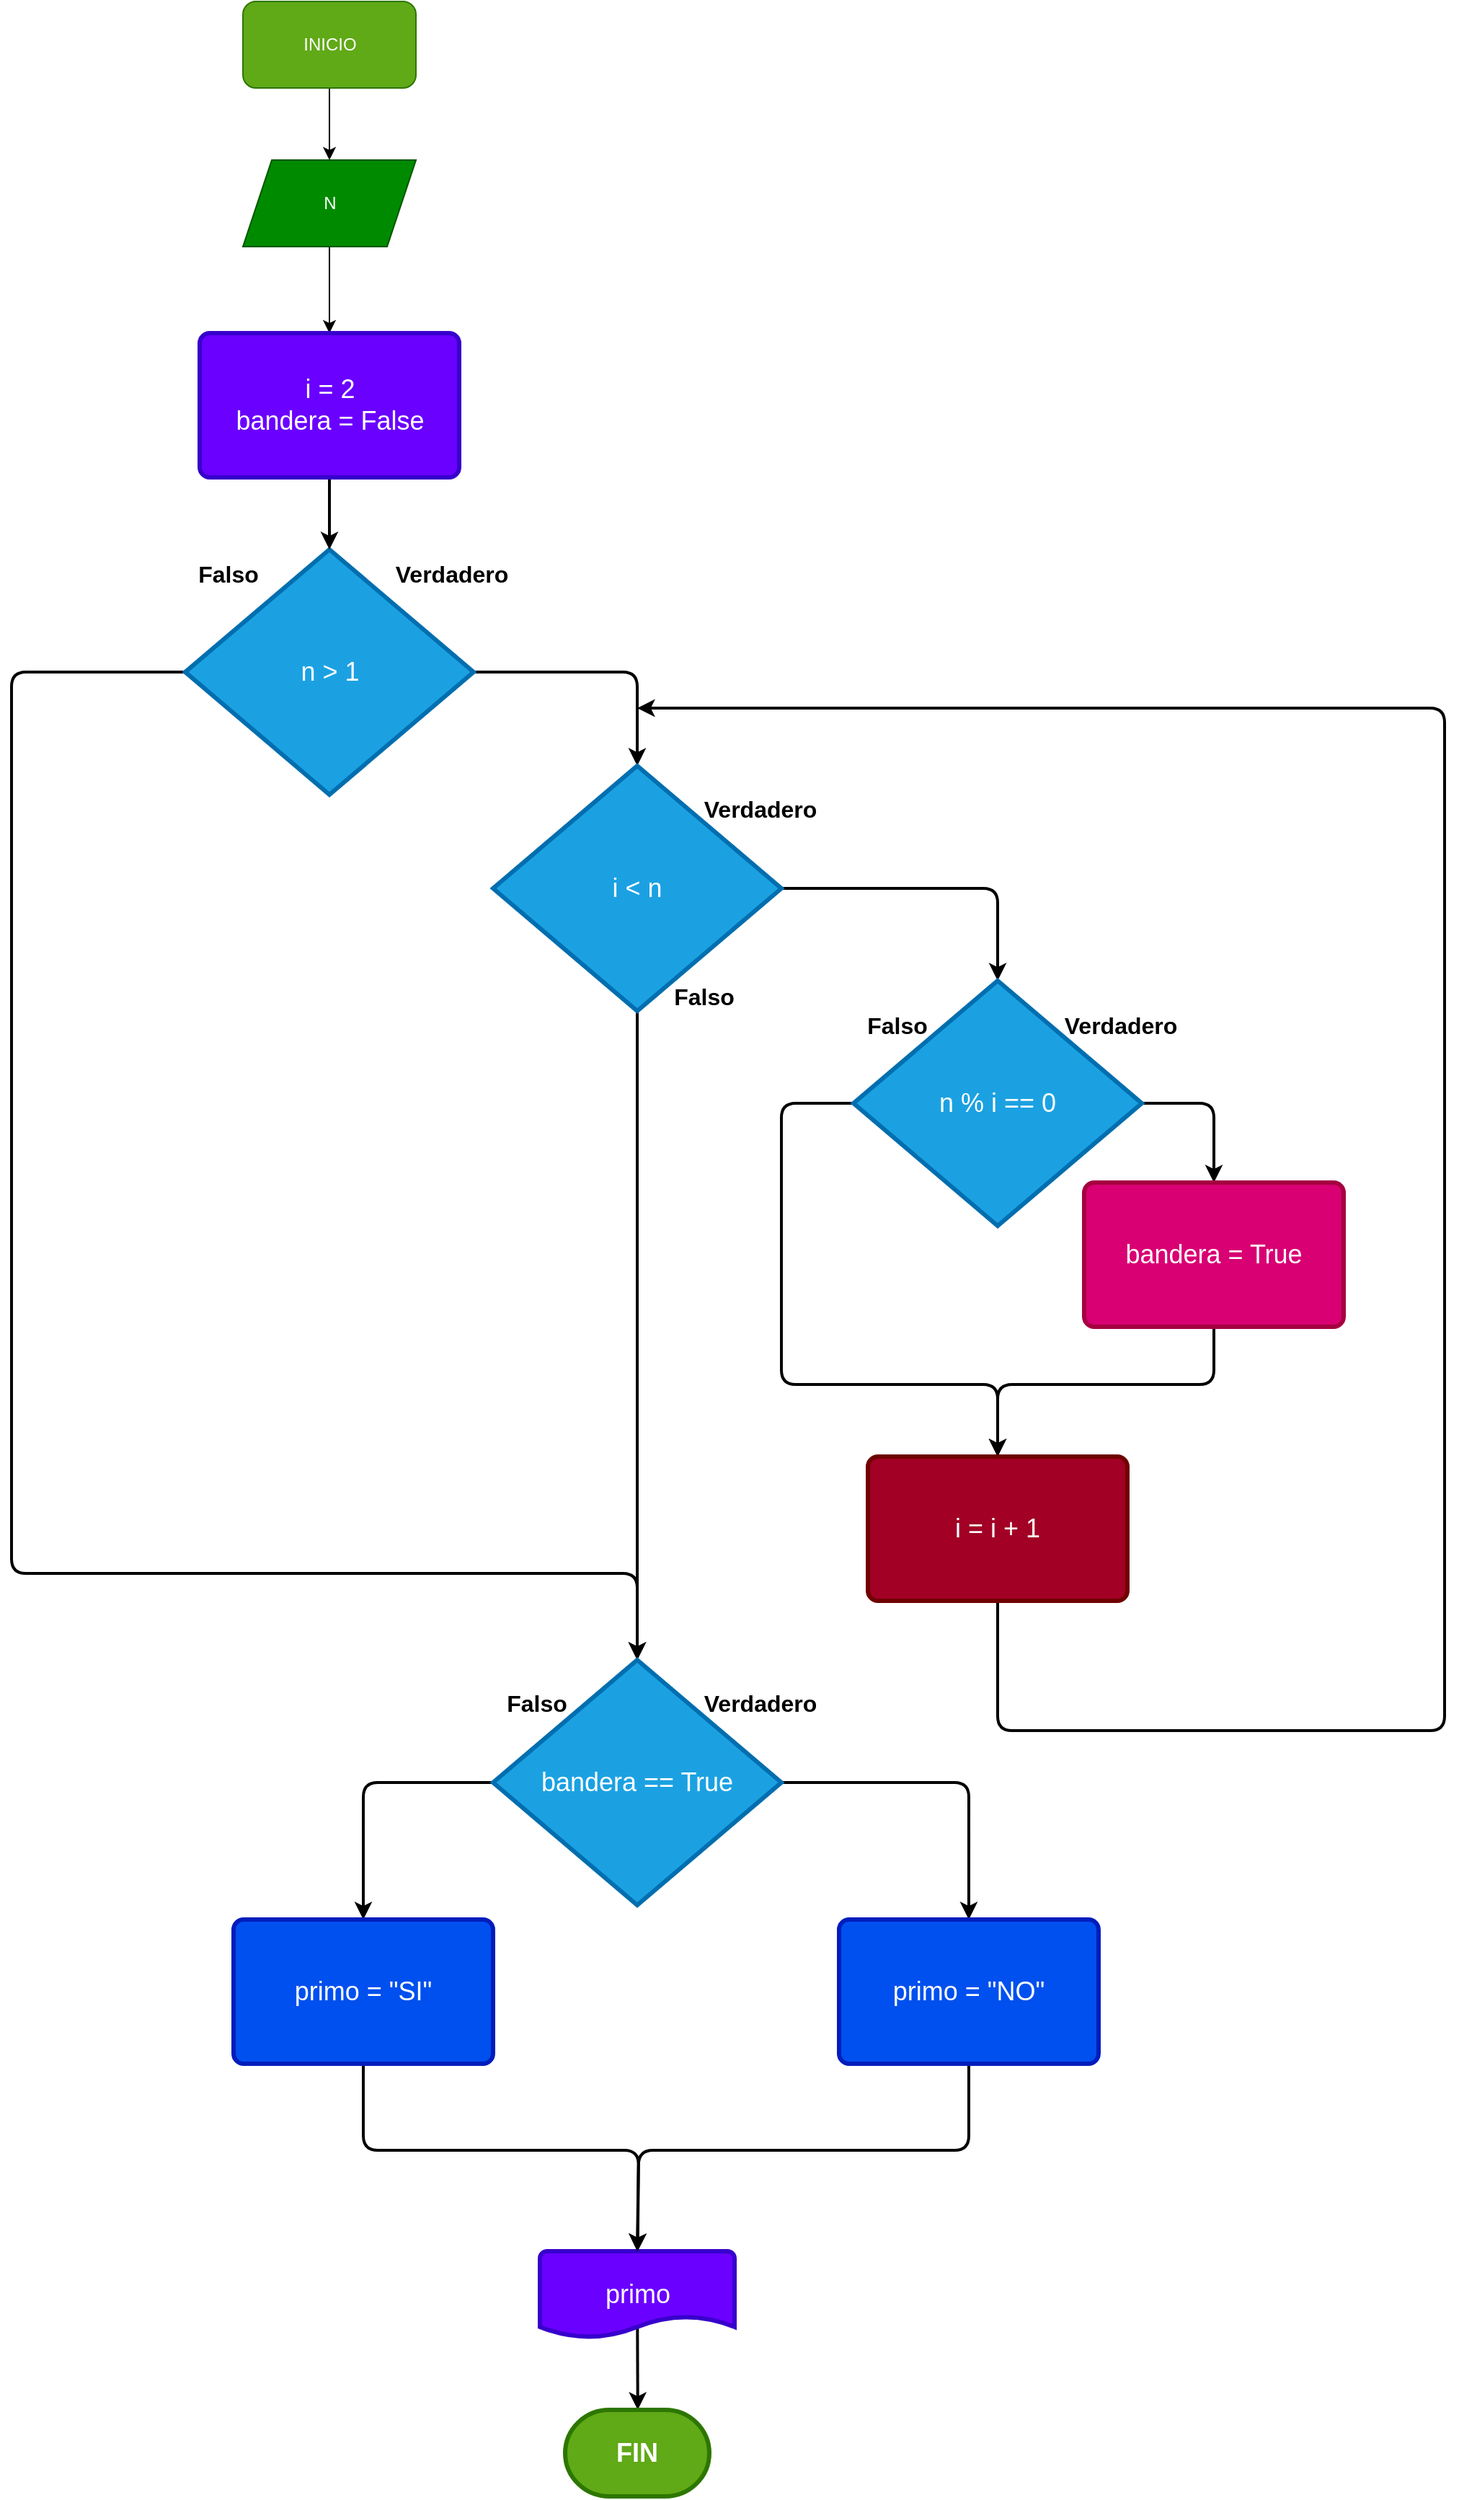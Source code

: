 <mxfile>
    <diagram id="6rpX2Zpqj-diVq8abq6e" name="Página-1">
        <mxGraphModel dx="2167" dy="1567" grid="1" gridSize="10" guides="1" tooltips="1" connect="1" arrows="1" fold="1" page="1" pageScale="1" pageWidth="827" pageHeight="1169" math="0" shadow="0">
            <root>
                <mxCell id="0"/>
                <mxCell id="1" parent="0"/>
                <mxCell id="36" value="" style="edgeStyle=none;html=1;" edge="1" parent="1" source="2" target="3">
                    <mxGeometry relative="1" as="geometry"/>
                </mxCell>
                <mxCell id="2" value="INICIO" style="rounded=1;whiteSpace=wrap;html=1;fillColor=#60a917;fontColor=#ffffff;strokeColor=#2D7600;" parent="1" vertex="1">
                    <mxGeometry x="370.51" y="10" width="120" height="60" as="geometry"/>
                </mxCell>
                <mxCell id="37" value="" style="edgeStyle=none;html=1;" edge="1" parent="1" source="3" target="12">
                    <mxGeometry relative="1" as="geometry"/>
                </mxCell>
                <mxCell id="3" value="N" style="shape=parallelogram;perimeter=parallelogramPerimeter;whiteSpace=wrap;html=1;fixedSize=1;fillColor=#008a00;fontColor=#ffffff;strokeColor=#005700;" parent="1" vertex="1">
                    <mxGeometry x="370.51" y="120" width="120" height="60" as="geometry"/>
                </mxCell>
                <mxCell id="4" style="edgeStyle=none;html=1;exitX=1;exitY=0.5;exitDx=0;exitDy=0;exitPerimeter=0;entryX=0.5;entryY=0;entryDx=0;entryDy=0;entryPerimeter=0;strokeColor=#000000;strokeWidth=2;" edge="1" parent="1" source="6" target="15">
                    <mxGeometry relative="1" as="geometry">
                        <Array as="points">
                            <mxPoint x="644" y="475"/>
                        </Array>
                    </mxGeometry>
                </mxCell>
                <mxCell id="5" style="edgeStyle=none;html=1;exitX=0;exitY=0.5;exitDx=0;exitDy=0;exitPerimeter=0;strokeColor=#000000;strokeWidth=2;entryX=0.5;entryY=0;entryDx=0;entryDy=0;entryPerimeter=0;" edge="1" parent="1" source="6" target="25">
                    <mxGeometry relative="1" as="geometry">
                        <mxPoint x="294" y="1130" as="targetPoint"/>
                        <Array as="points">
                            <mxPoint x="210" y="475"/>
                            <mxPoint x="210" y="1100"/>
                            <mxPoint x="644" y="1100"/>
                        </Array>
                    </mxGeometry>
                </mxCell>
                <mxCell id="6" value="&lt;div&gt;&lt;/div&gt;&lt;font face=&quot;helvetica&quot;&gt;&lt;span style=&quot;font-size: 18px&quot;&gt;n &amp;gt; 1&lt;/span&gt;&lt;/font&gt;" style="strokeWidth=3;html=1;shape=mxgraph.flowchart.decision;whiteSpace=wrap;fillColor=#1ba1e2;fontColor=#ffffff;strokeColor=#006EAF;" vertex="1" parent="1">
                    <mxGeometry x="330.5" y="390" width="200" height="170" as="geometry"/>
                </mxCell>
                <mxCell id="7" value="&lt;b&gt;&lt;font style=&quot;font-size: 16px&quot;&gt;Falso&lt;/font&gt;&lt;/b&gt;" style="text;html=1;align=center;verticalAlign=middle;resizable=0;points=[];autosize=1;strokeColor=none;fillColor=none;fontColor=#000000;" vertex="1" parent="1">
                    <mxGeometry x="330" y="397" width="60" height="20" as="geometry"/>
                </mxCell>
                <mxCell id="8" value="&lt;b&gt;&lt;font style=&quot;font-size: 16px&quot;&gt;Verdadero&lt;/font&gt;&lt;/b&gt;" style="text;html=1;align=center;verticalAlign=middle;resizable=0;points=[];autosize=1;strokeColor=none;fillColor=none;fontSize=16;fontColor=#000000;" vertex="1" parent="1">
                    <mxGeometry x="470" y="397" width="90" height="20" as="geometry"/>
                </mxCell>
                <mxCell id="9" value="" style="edgeStyle=none;html=1;strokeColor=#000000;strokeWidth=2;exitX=0.501;exitY=0.864;exitDx=0;exitDy=0;exitPerimeter=0;" edge="1" parent="1" source="10">
                    <mxGeometry relative="1" as="geometry">
                        <mxPoint x="644.376" y="1680" as="targetPoint"/>
                    </mxGeometry>
                </mxCell>
                <mxCell id="10" value="primo" style="strokeWidth=3;html=1;shape=mxgraph.flowchart.document2;whiteSpace=wrap;size=0.25;fontSize=18;fillColor=#6a00ff;fontColor=#ffffff;strokeColor=#3700CC;" vertex="1" parent="1">
                    <mxGeometry x="576.5" y="1570" width="135" height="60" as="geometry"/>
                </mxCell>
                <mxCell id="11" value="" style="edgeStyle=none;html=1;strokeColor=#000000;strokeWidth=2;" edge="1" parent="1" source="12" target="6">
                    <mxGeometry relative="1" as="geometry"/>
                </mxCell>
                <mxCell id="12" value="&lt;font style=&quot;font-size: 18px&quot;&gt;&lt;div&gt;i = 2&lt;/div&gt;&lt;div&gt;bandera = False&lt;/div&gt;&lt;/font&gt;" style="rounded=1;whiteSpace=wrap;html=1;absoluteArcSize=1;arcSize=14;strokeWidth=3;fillColor=#6a00ff;fontColor=#ffffff;strokeColor=#3700CC;" vertex="1" parent="1">
                    <mxGeometry x="340.51" y="240" width="179.99" height="100" as="geometry"/>
                </mxCell>
                <mxCell id="13" style="edgeStyle=none;html=1;exitX=1;exitY=0.5;exitDx=0;exitDy=0;exitPerimeter=0;strokeColor=#000000;strokeWidth=2;entryX=0.5;entryY=0;entryDx=0;entryDy=0;entryPerimeter=0;" edge="1" parent="1" source="15" target="18">
                    <mxGeometry relative="1" as="geometry">
                        <mxPoint x="824" y="620" as="targetPoint"/>
                        <Array as="points">
                            <mxPoint x="894" y="625"/>
                        </Array>
                    </mxGeometry>
                </mxCell>
                <mxCell id="14" style="edgeStyle=none;html=1;exitX=0.5;exitY=1;exitDx=0;exitDy=0;exitPerimeter=0;strokeColor=#000000;strokeWidth=2;entryX=0.5;entryY=0;entryDx=0;entryDy=0;entryPerimeter=0;" edge="1" parent="1" source="15" target="25">
                    <mxGeometry relative="1" as="geometry">
                        <mxPoint x="604" y="1160" as="targetPoint"/>
                    </mxGeometry>
                </mxCell>
                <mxCell id="15" value="&lt;div&gt;&lt;/div&gt;&lt;font face=&quot;helvetica&quot;&gt;&lt;span style=&quot;font-size: 18px&quot;&gt;i &amp;lt; n&lt;/span&gt;&lt;/font&gt;" style="strokeWidth=3;html=1;shape=mxgraph.flowchart.decision;whiteSpace=wrap;fillColor=#1ba1e2;fontColor=#ffffff;strokeColor=#006EAF;" vertex="1" parent="1">
                    <mxGeometry x="544" y="540" width="200" height="170" as="geometry"/>
                </mxCell>
                <mxCell id="16" style="edgeStyle=none;html=1;exitX=1;exitY=0.5;exitDx=0;exitDy=0;exitPerimeter=0;strokeColor=#000000;strokeWidth=2;entryX=0.5;entryY=0;entryDx=0;entryDy=0;" edge="1" parent="1" source="18" target="20">
                    <mxGeometry relative="1" as="geometry">
                        <mxPoint x="1044" y="819" as="targetPoint"/>
                        <Array as="points">
                            <mxPoint x="1044" y="774"/>
                        </Array>
                    </mxGeometry>
                </mxCell>
                <mxCell id="17" style="edgeStyle=none;html=1;exitX=0;exitY=0.5;exitDx=0;exitDy=0;exitPerimeter=0;strokeColor=#000000;strokeWidth=2;entryX=0.5;entryY=0;entryDx=0;entryDy=0;" edge="1" parent="1" source="18" target="22">
                    <mxGeometry relative="1" as="geometry">
                        <mxPoint x="844" y="1009" as="targetPoint"/>
                        <Array as="points">
                            <mxPoint x="744" y="774"/>
                            <mxPoint x="744" y="969"/>
                            <mxPoint x="894" y="969"/>
                        </Array>
                    </mxGeometry>
                </mxCell>
                <mxCell id="18" value="&lt;div&gt;&lt;/div&gt;&lt;font face=&quot;helvetica&quot;&gt;&lt;span style=&quot;font-size: 18px&quot;&gt;n % i == 0&lt;/span&gt;&lt;/font&gt;" style="strokeWidth=3;html=1;shape=mxgraph.flowchart.decision;whiteSpace=wrap;fillColor=#1ba1e2;fontColor=#ffffff;strokeColor=#006EAF;" vertex="1" parent="1">
                    <mxGeometry x="794" y="689" width="200" height="170" as="geometry"/>
                </mxCell>
                <mxCell id="19" style="edgeStyle=none;html=1;exitX=0.5;exitY=1;exitDx=0;exitDy=0;strokeColor=#000000;strokeWidth=2;entryX=0.5;entryY=0;entryDx=0;entryDy=0;" edge="1" parent="1" source="20" target="22">
                    <mxGeometry relative="1" as="geometry">
                        <mxPoint x="924" y="1009" as="targetPoint"/>
                        <Array as="points">
                            <mxPoint x="1044" y="969"/>
                            <mxPoint x="894" y="969"/>
                        </Array>
                    </mxGeometry>
                </mxCell>
                <mxCell id="20" value="&lt;font&gt;&lt;span style=&quot;font-size: 18px&quot;&gt;bandera = True&lt;/span&gt;&lt;br&gt;&lt;/font&gt;" style="rounded=1;whiteSpace=wrap;html=1;absoluteArcSize=1;arcSize=14;strokeWidth=3;fillColor=#d80073;fontColor=#ffffff;strokeColor=#A50040;" vertex="1" parent="1">
                    <mxGeometry x="954" y="829" width="179.99" height="100" as="geometry"/>
                </mxCell>
                <mxCell id="21" style="edgeStyle=none;html=1;exitX=0.5;exitY=1;exitDx=0;exitDy=0;strokeColor=#000000;strokeWidth=2;" edge="1" parent="1" source="22">
                    <mxGeometry relative="1" as="geometry">
                        <mxPoint x="644" y="500" as="targetPoint"/>
                        <Array as="points">
                            <mxPoint x="894" y="1209"/>
                            <mxPoint x="1204" y="1209"/>
                            <mxPoint x="1204" y="500"/>
                            <mxPoint x="804" y="500"/>
                        </Array>
                    </mxGeometry>
                </mxCell>
                <mxCell id="22" value="&lt;font&gt;&lt;span style=&quot;font-size: 18px&quot;&gt;i = i + 1&lt;/span&gt;&lt;br&gt;&lt;/font&gt;" style="rounded=1;whiteSpace=wrap;html=1;absoluteArcSize=1;arcSize=14;strokeWidth=3;fillColor=#a20025;fontColor=#ffffff;strokeColor=#6F0000;" vertex="1" parent="1">
                    <mxGeometry x="804" y="1019" width="179.99" height="100" as="geometry"/>
                </mxCell>
                <mxCell id="23" style="edgeStyle=none;html=1;exitX=1;exitY=0.5;exitDx=0;exitDy=0;exitPerimeter=0;strokeColor=#000000;strokeWidth=2;entryX=0.5;entryY=0;entryDx=0;entryDy=0;" edge="1" parent="1" source="25" target="27">
                    <mxGeometry relative="1" as="geometry">
                        <mxPoint x="824" y="1300" as="targetPoint"/>
                        <Array as="points">
                            <mxPoint x="874" y="1245"/>
                        </Array>
                    </mxGeometry>
                </mxCell>
                <mxCell id="24" style="edgeStyle=none;html=1;exitX=0;exitY=0.5;exitDx=0;exitDy=0;exitPerimeter=0;strokeColor=#000000;strokeWidth=2;entryX=0.5;entryY=0;entryDx=0;entryDy=0;" edge="1" parent="1" source="25" target="29">
                    <mxGeometry relative="1" as="geometry">
                        <mxPoint x="434" y="1320" as="targetPoint"/>
                        <Array as="points">
                            <mxPoint x="454" y="1245"/>
                        </Array>
                    </mxGeometry>
                </mxCell>
                <mxCell id="25" value="&lt;div&gt;&lt;/div&gt;&lt;font face=&quot;helvetica&quot;&gt;&lt;span style=&quot;font-size: 18px&quot;&gt;bandera == True&lt;/span&gt;&lt;/font&gt;" style="strokeWidth=3;html=1;shape=mxgraph.flowchart.decision;whiteSpace=wrap;fillColor=#1ba1e2;fontColor=#ffffff;strokeColor=#006EAF;" vertex="1" parent="1">
                    <mxGeometry x="544" y="1160" width="200" height="170" as="geometry"/>
                </mxCell>
                <mxCell id="26" style="edgeStyle=none;html=1;exitX=0.5;exitY=1;exitDx=0;exitDy=0;strokeColor=#000000;strokeWidth=2;" edge="1" parent="1" source="27" target="10">
                    <mxGeometry relative="1" as="geometry">
                        <mxPoint x="644" y="1490" as="targetPoint"/>
                        <Array as="points">
                            <mxPoint x="874" y="1500"/>
                            <mxPoint x="645" y="1500"/>
                        </Array>
                    </mxGeometry>
                </mxCell>
                <mxCell id="27" value="&lt;font&gt;&lt;span style=&quot;font-size: 18px&quot;&gt;primo = &quot;NO&quot;&lt;/span&gt;&lt;br&gt;&lt;/font&gt;" style="rounded=1;whiteSpace=wrap;html=1;absoluteArcSize=1;arcSize=14;strokeWidth=3;fillColor=#0050ef;fontColor=#ffffff;strokeColor=#001DBC;" vertex="1" parent="1">
                    <mxGeometry x="784" y="1340" width="179.99" height="100" as="geometry"/>
                </mxCell>
                <mxCell id="28" style="edgeStyle=none;html=1;exitX=0.5;exitY=1;exitDx=0;exitDy=0;strokeColor=#000000;strokeWidth=2;entryX=0.5;entryY=0;entryDx=0;entryDy=0;entryPerimeter=0;" edge="1" parent="1" source="29" target="10">
                    <mxGeometry relative="1" as="geometry">
                        <mxPoint x="624" y="1500" as="targetPoint"/>
                        <Array as="points">
                            <mxPoint x="454" y="1500"/>
                            <mxPoint x="645" y="1500"/>
                        </Array>
                    </mxGeometry>
                </mxCell>
                <mxCell id="29" value="&lt;font&gt;&lt;span style=&quot;font-size: 18px&quot;&gt;primo = &quot;SI&quot;&lt;/span&gt;&lt;br&gt;&lt;/font&gt;" style="rounded=1;whiteSpace=wrap;html=1;absoluteArcSize=1;arcSize=14;strokeWidth=3;fillColor=#0050ef;fontColor=#ffffff;strokeColor=#001DBC;" vertex="1" parent="1">
                    <mxGeometry x="364" y="1340" width="179.99" height="100" as="geometry"/>
                </mxCell>
                <mxCell id="30" value="&lt;b&gt;&lt;font style=&quot;font-size: 16px&quot;&gt;Falso&lt;/font&gt;&lt;/b&gt;" style="text;html=1;align=center;verticalAlign=middle;resizable=0;points=[];autosize=1;strokeColor=none;fillColor=none;fontColor=#000000;" vertex="1" parent="1">
                    <mxGeometry x="660" y="690" width="60" height="20" as="geometry"/>
                </mxCell>
                <mxCell id="31" value="&lt;b&gt;&lt;font style=&quot;font-size: 16px&quot;&gt;Verdadero&lt;/font&gt;&lt;/b&gt;" style="text;html=1;align=center;verticalAlign=middle;resizable=0;points=[];autosize=1;strokeColor=none;fillColor=none;fontSize=16;fontColor=#000000;" vertex="1" parent="1">
                    <mxGeometry x="684" y="560" width="90" height="20" as="geometry"/>
                </mxCell>
                <mxCell id="32" value="&lt;b&gt;&lt;font style=&quot;font-size: 16px&quot;&gt;Falso&lt;/font&gt;&lt;/b&gt;" style="text;html=1;align=center;verticalAlign=middle;resizable=0;points=[];autosize=1;strokeColor=none;fillColor=none;fontColor=#000000;" vertex="1" parent="1">
                    <mxGeometry x="794" y="710" width="60" height="20" as="geometry"/>
                </mxCell>
                <mxCell id="33" value="&lt;b&gt;&lt;font style=&quot;font-size: 16px&quot;&gt;Verdadero&lt;/font&gt;&lt;/b&gt;" style="text;html=1;align=center;verticalAlign=middle;resizable=0;points=[];autosize=1;strokeColor=none;fillColor=none;fontSize=16;fontColor=#000000;" vertex="1" parent="1">
                    <mxGeometry x="934" y="710" width="90" height="20" as="geometry"/>
                </mxCell>
                <mxCell id="34" value="&lt;b&gt;&lt;font style=&quot;font-size: 16px&quot;&gt;Falso&lt;/font&gt;&lt;/b&gt;" style="text;html=1;align=center;verticalAlign=middle;resizable=0;points=[];autosize=1;strokeColor=none;fillColor=none;fontColor=#000000;" vertex="1" parent="1">
                    <mxGeometry x="544" y="1180" width="60" height="20" as="geometry"/>
                </mxCell>
                <mxCell id="35" value="&lt;b&gt;&lt;font style=&quot;font-size: 16px&quot;&gt;Verdadero&lt;/font&gt;&lt;/b&gt;" style="text;html=1;align=center;verticalAlign=middle;resizable=0;points=[];autosize=1;strokeColor=none;fillColor=none;fontSize=16;fontColor=#000000;" vertex="1" parent="1">
                    <mxGeometry x="684" y="1180" width="90" height="20" as="geometry"/>
                </mxCell>
                <mxCell id="38" value="FIN" style="strokeWidth=3;html=1;shape=mxgraph.flowchart.terminator;whiteSpace=wrap;fontSize=18;fillColor=#60a917;fontColor=#ffffff;strokeColor=#2D7600;fontStyle=1" vertex="1" parent="1">
                    <mxGeometry x="594" y="1680" width="100" height="60" as="geometry"/>
                </mxCell>
            </root>
        </mxGraphModel>
    </diagram>
</mxfile>